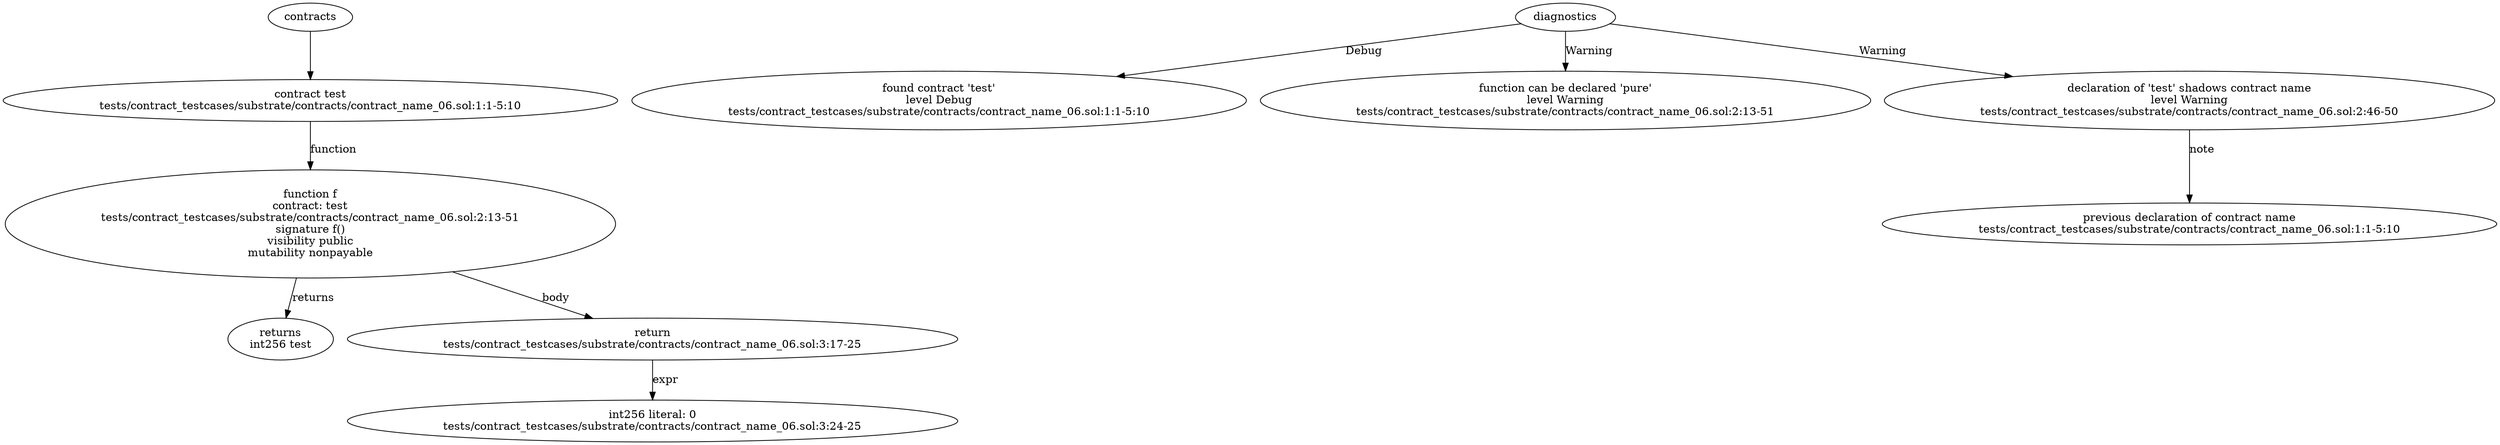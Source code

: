 strict digraph "tests/contract_testcases/substrate/contracts/contract_name_06.sol" {
	contract [label="contract test\ntests/contract_testcases/substrate/contracts/contract_name_06.sol:1:1-5:10"]
	f [label="function f\ncontract: test\ntests/contract_testcases/substrate/contracts/contract_name_06.sol:2:13-51\nsignature f()\nvisibility public\nmutability nonpayable"]
	returns [label="returns\nint256 test"]
	return [label="return\ntests/contract_testcases/substrate/contracts/contract_name_06.sol:3:17-25"]
	number_literal [label="int256 literal: 0\ntests/contract_testcases/substrate/contracts/contract_name_06.sol:3:24-25"]
	diagnostic [label="found contract 'test'\nlevel Debug\ntests/contract_testcases/substrate/contracts/contract_name_06.sol:1:1-5:10"]
	diagnostic_8 [label="function can be declared 'pure'\nlevel Warning\ntests/contract_testcases/substrate/contracts/contract_name_06.sol:2:13-51"]
	diagnostic_9 [label="declaration of 'test' shadows contract name\nlevel Warning\ntests/contract_testcases/substrate/contracts/contract_name_06.sol:2:46-50"]
	note [label="previous declaration of contract name\ntests/contract_testcases/substrate/contracts/contract_name_06.sol:1:1-5:10"]
	contracts -> contract
	contract -> f [label="function"]
	f -> returns [label="returns"]
	f -> return [label="body"]
	return -> number_literal [label="expr"]
	diagnostics -> diagnostic [label="Debug"]
	diagnostics -> diagnostic_8 [label="Warning"]
	diagnostics -> diagnostic_9 [label="Warning"]
	diagnostic_9 -> note [label="note"]
}
